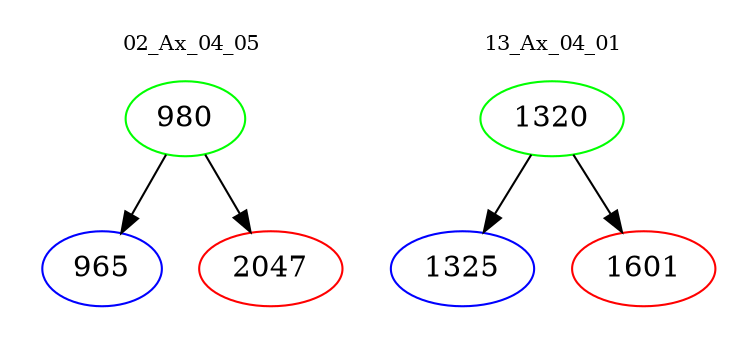 digraph{
subgraph cluster_0 {
color = white
label = "02_Ax_04_05";
fontsize=10;
T0_980 [label="980", color="green"]
T0_980 -> T0_965 [color="black"]
T0_965 [label="965", color="blue"]
T0_980 -> T0_2047 [color="black"]
T0_2047 [label="2047", color="red"]
}
subgraph cluster_1 {
color = white
label = "13_Ax_04_01";
fontsize=10;
T1_1320 [label="1320", color="green"]
T1_1320 -> T1_1325 [color="black"]
T1_1325 [label="1325", color="blue"]
T1_1320 -> T1_1601 [color="black"]
T1_1601 [label="1601", color="red"]
}
}
